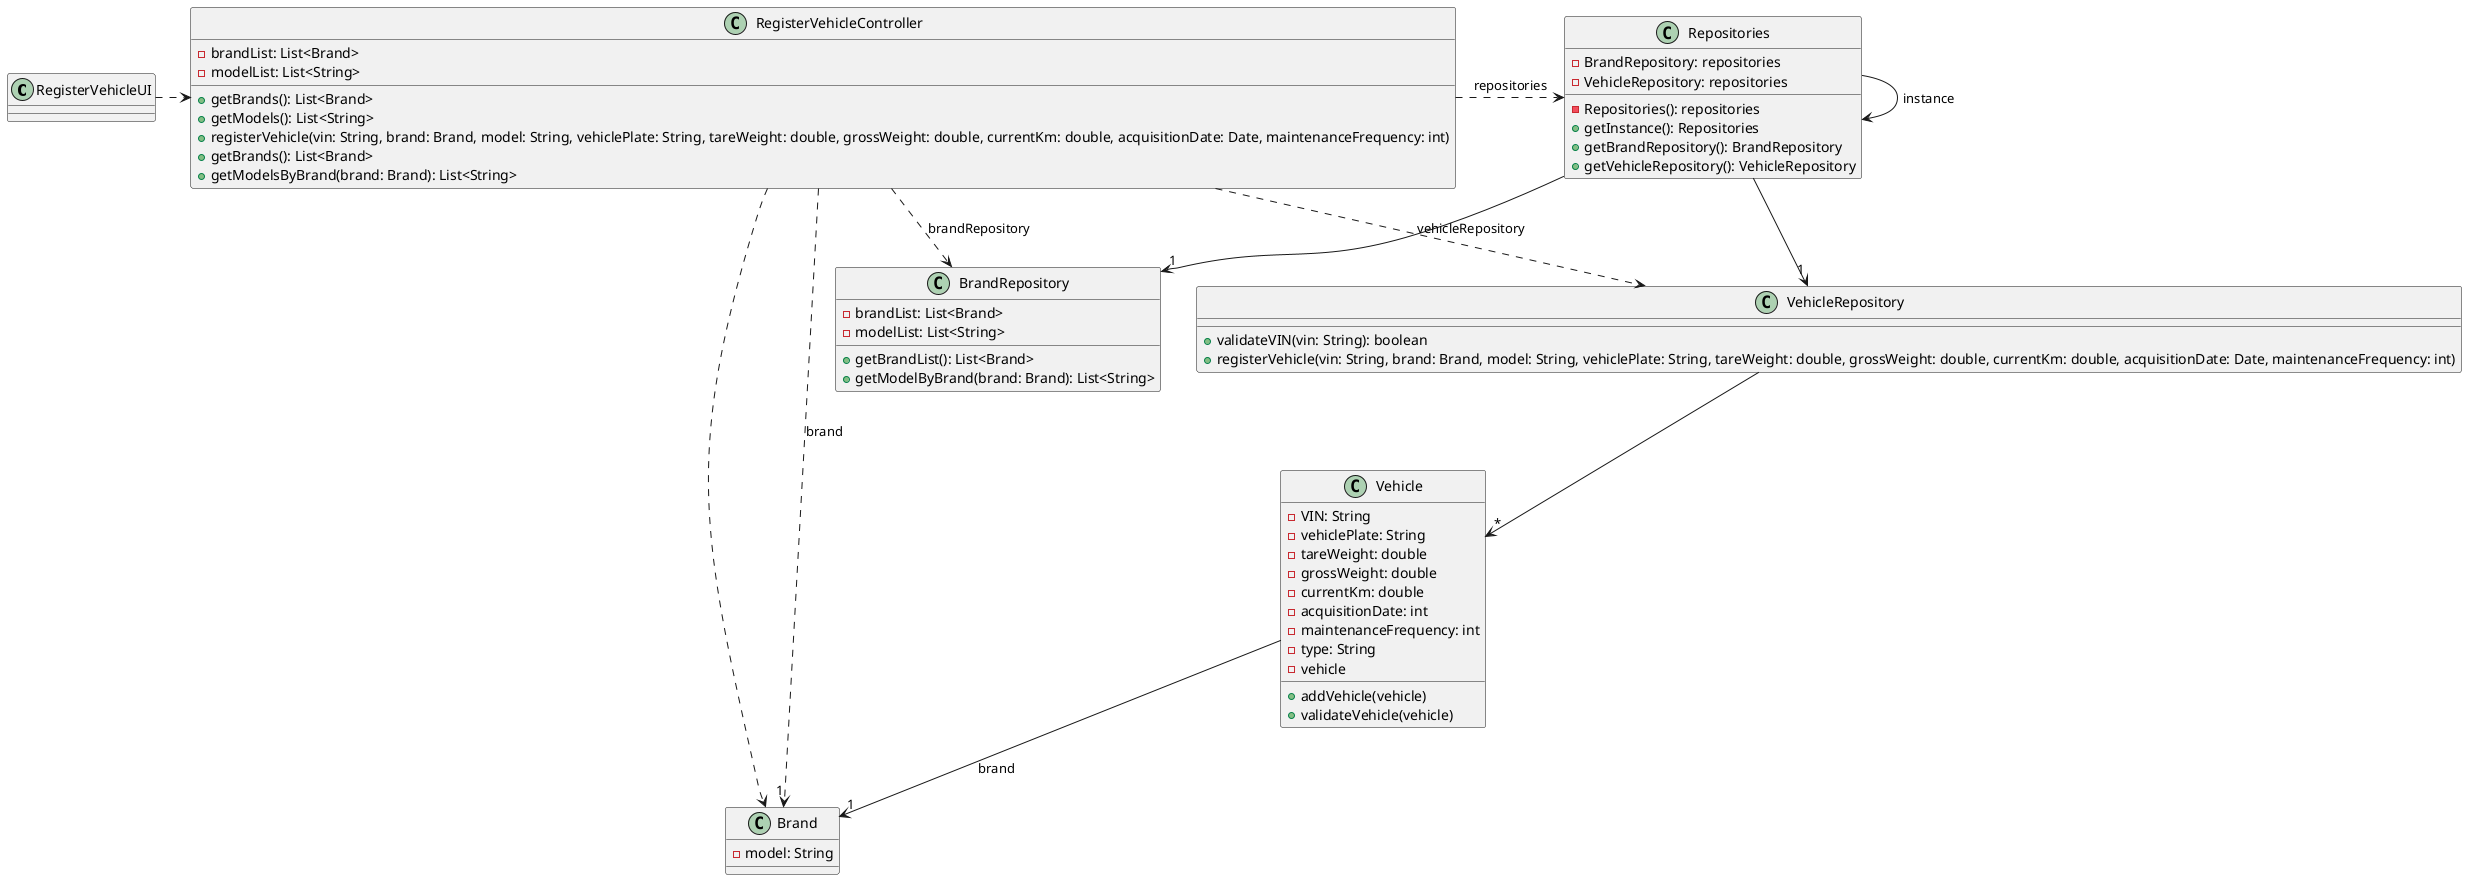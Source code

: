 @startuml
skinparam packageStyle rectangle
skinparam shadowing false
skinparam line type polyline

class RegisterVehicleUI {

}

class RegisterVehicleController {
    - brandList: List<Brand>
    - modelList: List<String>
    + getBrands(): List<Brand>
    + getModels(): List<String>
    + registerVehicle(vin: String, brand: Brand, model: String, vehiclePlate: String, tareWeight: double, grossWeight: double, currentKm: double, acquisitionDate: Date, maintenanceFrequency: int)
    + getBrands(): List<Brand>
    + getModelsByBrand(brand: Brand): List<String>
}

class Repositories {
    - Repositories(): repositories
    - BrandRepository: repositories
    - VehicleRepository: repositories
    + getInstance(): Repositories
    + getBrandRepository(): BrandRepository
    + getVehicleRepository(): VehicleRepository
}

class VehicleRepository {
    + validateVIN(vin: String): boolean
    + registerVehicle(vin: String, brand: Brand, model: String, vehiclePlate: String, tareWeight: double, grossWeight: double, currentKm: double, acquisitionDate: Date, maintenanceFrequency: int)
}

class BrandRepository {
    - brandList: List<Brand>
    - modelList: List<String>
    + getBrandList(): List<Brand>
    + getModelByBrand(brand: Brand): List<String>
}


class Vehicle {
    - VIN: String
    - vehiclePlate: String
    - tareWeight: double
    - grossWeight: double
    - currentKm: double
    - acquisitionDate: int
    - maintenanceFrequency: int
    - type: String
    - vehicle

    + addVehicle(vehicle)
    + validateVehicle(vehicle)

}

class Brand {
    - model: String
}

Repositories -> Repositories : instance

RegisterVehicleUI .> RegisterVehicleController

RegisterVehicleController .> Repositories : repositories

Repositories -> "1" BrandRepository

RegisterVehicleController ..> Brand

RegisterVehicleController ..> VehicleRepository : vehicleRepository

RegisterVehicleController ..> BrandRepository : brandRepository

Repositories --> "1" VehicleRepository

VehicleRepository --> "*" Vehicle

RegisterVehicleController ..> "1" Brand : brand

Vehicle --> "1" Brand : brand

@enduml
